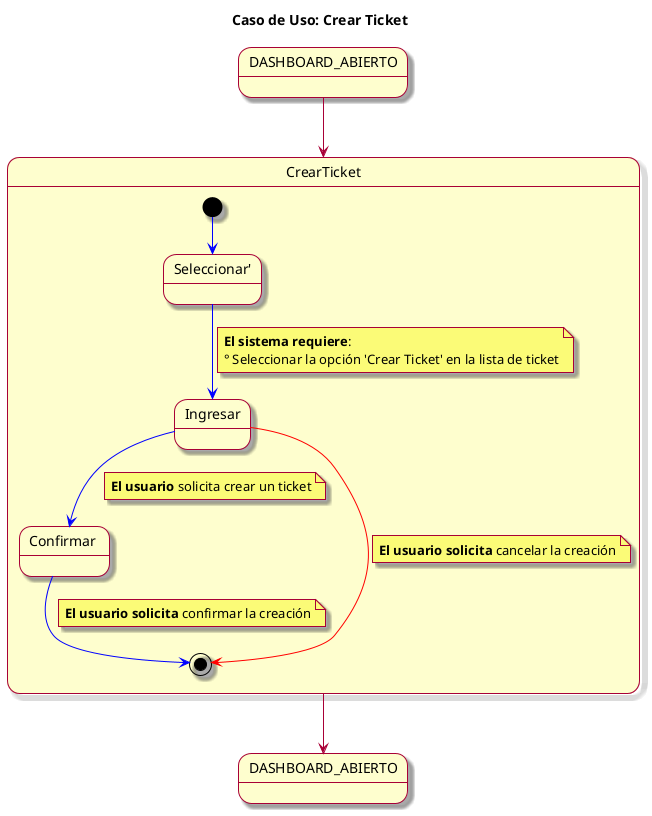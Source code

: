 @startuml
skin rose
title Caso de Uso: Crear Ticket

state "DASHBOARD_ABIERTO" as DASHBOARD_ABIERTO2

DASHBOARD_ABIERTO --> CrearTicket
CrearTicket --> DASHBOARD_ABIERTO2


state CrearTicket {
  [*] -[#blue]-> seleccionarOpcionCrear
  state "Seleccionar'" as seleccionarOpcionCrear
  seleccionarOpcionCrear -[#blue]-> ingresarDetallesTicket
note on link
  **El sistema requiere**:
  ° Seleccionar la opción 'Crear Ticket' en la lista de ticket
end note
  state "Ingresar" as ingresarDetallesTicket
  ingresarDetallesTicket -[#blue]-> confirmarCreacionTicket
  note on link: **El usuario** solicita crear un ticket

  state "Confirmar " as confirmarCreacionTicket
  confirmarCreacionTicket -[#blue]-> [*]
  note on link: **El usuario solicita** confirmar la creación
  
  ingresarDetallesTicket -[#red]-> [*]
  note on link: **El usuario solicita** cancelar la creación
}
@enduml